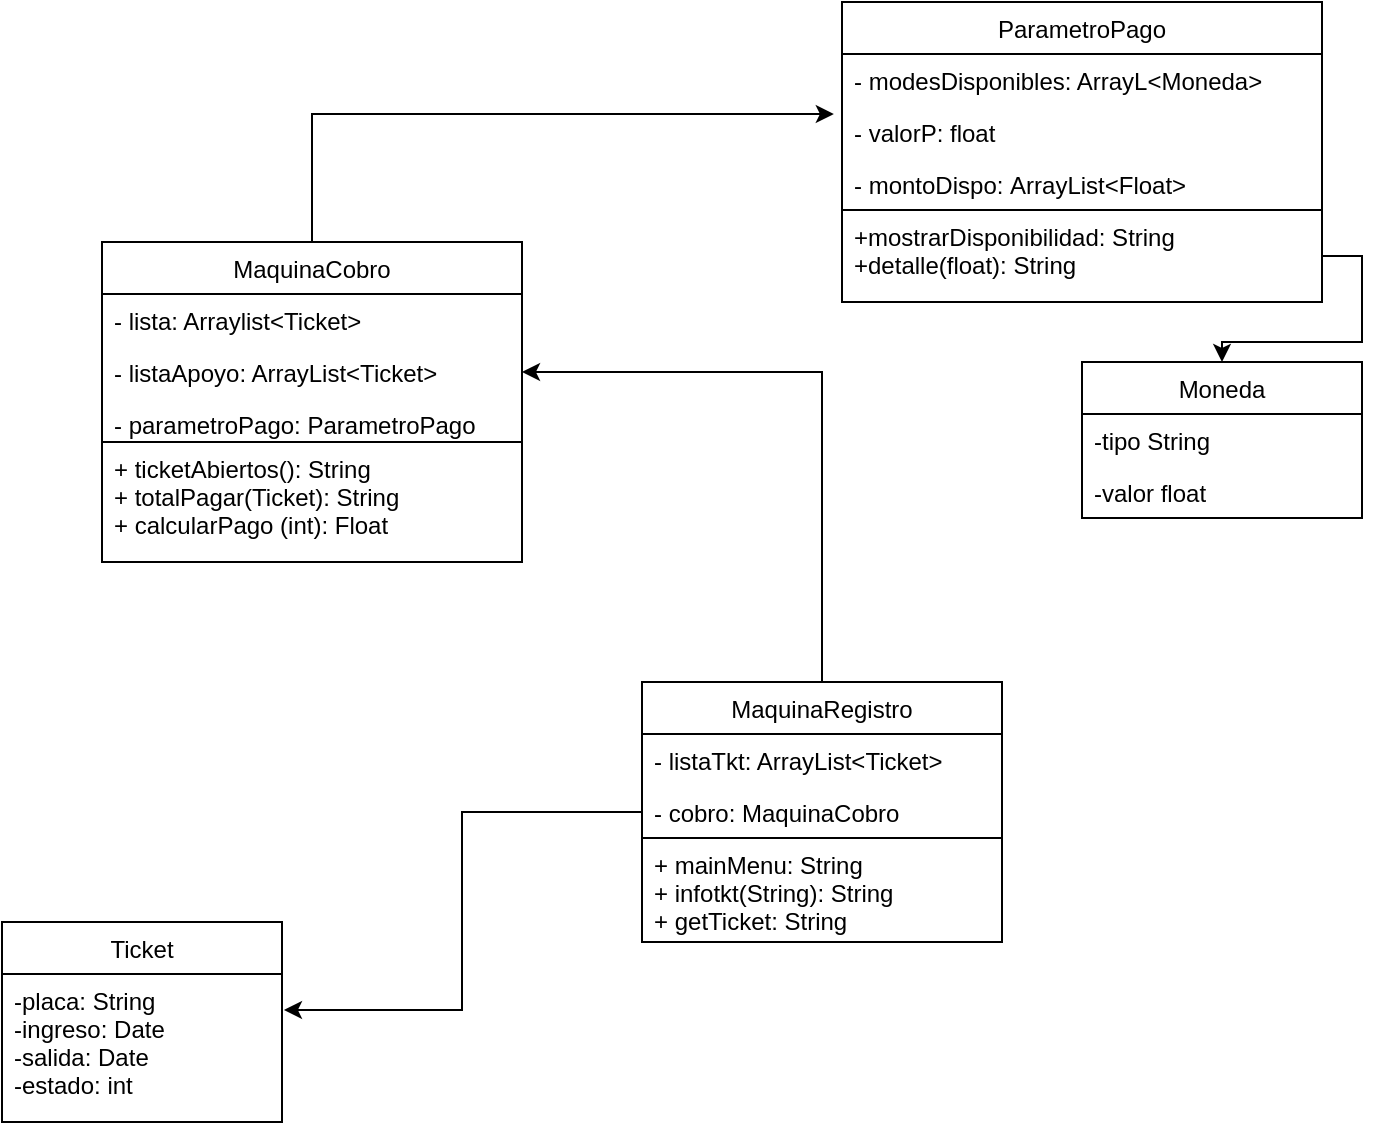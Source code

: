<mxfile version="12.9.2" type="device"><diagram id="OGSz7WF4SZs8yWWWYuGq" name="Page-1"><mxGraphModel dx="868" dy="450" grid="1" gridSize="10" guides="1" tooltips="1" connect="1" arrows="1" fold="1" page="1" pageScale="1" pageWidth="827" pageHeight="1169" math="0" shadow="0"><root><mxCell id="0"/><mxCell id="1" parent="0"/><mxCell id="w7C5bamRMysEt-3b7atg-36" style="edgeStyle=orthogonalEdgeStyle;rounded=0;orthogonalLoop=1;jettySize=auto;html=1;entryX=1;entryY=0.5;entryDx=0;entryDy=0;" edge="1" parent="1" source="w7C5bamRMysEt-3b7atg-9" target="w7C5bamRMysEt-3b7atg-3"><mxGeometry relative="1" as="geometry"/></mxCell><mxCell id="w7C5bamRMysEt-3b7atg-40" style="edgeStyle=orthogonalEdgeStyle;rounded=0;orthogonalLoop=1;jettySize=auto;html=1;entryX=-0.017;entryY=0.154;entryDx=0;entryDy=0;entryPerimeter=0;" edge="1" parent="1" source="w7C5bamRMysEt-3b7atg-1" target="w7C5bamRMysEt-3b7atg-33"><mxGeometry relative="1" as="geometry"/></mxCell><mxCell id="w7C5bamRMysEt-3b7atg-1" value="MaquinaCobro" style="swimlane;fontStyle=0;childLayout=stackLayout;horizontal=1;startSize=26;fillColor=none;horizontalStack=0;resizeParent=1;resizeParentMax=0;resizeLast=0;collapsible=1;marginBottom=0;" vertex="1" parent="1"><mxGeometry x="70" y="130" width="210" height="100" as="geometry"><mxRectangle x="70" y="130" width="90" height="26" as="alternateBounds"/></mxGeometry></mxCell><mxCell id="w7C5bamRMysEt-3b7atg-2" value="- lista: Arraylist&lt;Ticket&gt;&#10;" style="text;strokeColor=none;fillColor=none;align=left;verticalAlign=top;spacingLeft=4;spacingRight=4;overflow=hidden;rotatable=0;points=[[0,0.5],[1,0.5]];portConstraint=eastwest;" vertex="1" parent="w7C5bamRMysEt-3b7atg-1"><mxGeometry y="26" width="210" height="26" as="geometry"/></mxCell><mxCell id="w7C5bamRMysEt-3b7atg-3" value="- listaApoyo: ArrayList&lt;Ticket&gt;" style="text;strokeColor=none;fillColor=none;align=left;verticalAlign=top;spacingLeft=4;spacingRight=4;overflow=hidden;rotatable=0;points=[[0,0.5],[1,0.5]];portConstraint=eastwest;" vertex="1" parent="w7C5bamRMysEt-3b7atg-1"><mxGeometry y="52" width="210" height="26" as="geometry"/></mxCell><mxCell id="w7C5bamRMysEt-3b7atg-4" value="- parametroPago: ParametroPago" style="text;strokeColor=none;fillColor=none;align=left;verticalAlign=top;spacingLeft=4;spacingRight=4;overflow=hidden;rotatable=0;points=[[0,0.5],[1,0.5]];portConstraint=eastwest;" vertex="1" parent="w7C5bamRMysEt-3b7atg-1"><mxGeometry y="78" width="210" height="22" as="geometry"/></mxCell><mxCell id="w7C5bamRMysEt-3b7atg-26" value="+ ticketAbiertos(): String&#10;+ totalPagar(Ticket): String&#10;+ calcularPago (int): Float" style="text;strokeColor=#000000;fillColor=none;align=left;verticalAlign=top;spacingLeft=4;spacingRight=4;overflow=hidden;rotatable=0;points=[[0,0.5],[1,0.5]];portConstraint=eastwest;perimeterSpacing=0;" vertex="1" parent="1"><mxGeometry x="70" y="230" width="210" height="60" as="geometry"/></mxCell><mxCell id="w7C5bamRMysEt-3b7atg-31" value="ParametroPago" style="swimlane;fontStyle=0;childLayout=stackLayout;horizontal=1;startSize=26;fillColor=none;horizontalStack=0;resizeParent=1;resizeParentMax=0;resizeLast=0;collapsible=1;marginBottom=0;" vertex="1" parent="1"><mxGeometry x="440" y="10" width="240" height="150" as="geometry"/></mxCell><mxCell id="w7C5bamRMysEt-3b7atg-32" value="- modesDisponibles: ArrayL&lt;Moneda&gt;" style="text;strokeColor=none;fillColor=none;align=left;verticalAlign=top;spacingLeft=4;spacingRight=4;overflow=hidden;rotatable=0;points=[[0,0.5],[1,0.5]];portConstraint=eastwest;" vertex="1" parent="w7C5bamRMysEt-3b7atg-31"><mxGeometry y="26" width="240" height="26" as="geometry"/></mxCell><mxCell id="w7C5bamRMysEt-3b7atg-33" value="- valorP: float" style="text;strokeColor=none;fillColor=none;align=left;verticalAlign=top;spacingLeft=4;spacingRight=4;overflow=hidden;rotatable=0;points=[[0,0.5],[1,0.5]];portConstraint=eastwest;" vertex="1" parent="w7C5bamRMysEt-3b7atg-31"><mxGeometry y="52" width="240" height="26" as="geometry"/></mxCell><mxCell id="w7C5bamRMysEt-3b7atg-34" value="- montoDispo: ArrayList&lt;Float&gt;" style="text;strokeColor=none;fillColor=none;align=left;verticalAlign=top;spacingLeft=4;spacingRight=4;overflow=hidden;rotatable=0;points=[[0,0.5],[1,0.5]];portConstraint=eastwest;" vertex="1" parent="w7C5bamRMysEt-3b7atg-31"><mxGeometry y="78" width="240" height="26" as="geometry"/></mxCell><mxCell id="w7C5bamRMysEt-3b7atg-35" value="+mostrarDisponibilidad: String&#10;+detalle(float): String" style="text;strokeColor=#000000;fillColor=none;align=left;verticalAlign=top;spacingLeft=4;spacingRight=4;overflow=hidden;rotatable=0;points=[[0,0.5],[1,0.5]];portConstraint=eastwest;perimeterSpacing=0;" vertex="1" parent="w7C5bamRMysEt-3b7atg-31"><mxGeometry y="104" width="240" height="46" as="geometry"/></mxCell><mxCell id="w7C5bamRMysEt-3b7atg-5" value="Moneda" style="swimlane;fontStyle=0;childLayout=stackLayout;horizontal=1;startSize=26;fillColor=none;horizontalStack=0;resizeParent=1;resizeParentMax=0;resizeLast=0;collapsible=1;marginBottom=0;" vertex="1" parent="1"><mxGeometry x="560" y="190" width="140" height="78" as="geometry"/></mxCell><mxCell id="w7C5bamRMysEt-3b7atg-6" value="-tipo String" style="text;strokeColor=none;fillColor=none;align=left;verticalAlign=top;spacingLeft=4;spacingRight=4;overflow=hidden;rotatable=0;points=[[0,0.5],[1,0.5]];portConstraint=eastwest;" vertex="1" parent="w7C5bamRMysEt-3b7atg-5"><mxGeometry y="26" width="140" height="26" as="geometry"/></mxCell><mxCell id="w7C5bamRMysEt-3b7atg-7" value="-valor float" style="text;strokeColor=none;fillColor=none;align=left;verticalAlign=top;spacingLeft=4;spacingRight=4;overflow=hidden;rotatable=0;points=[[0,0.5],[1,0.5]];portConstraint=eastwest;" vertex="1" parent="w7C5bamRMysEt-3b7atg-5"><mxGeometry y="52" width="140" height="26" as="geometry"/></mxCell><mxCell id="w7C5bamRMysEt-3b7atg-37" style="edgeStyle=orthogonalEdgeStyle;rounded=0;orthogonalLoop=1;jettySize=auto;html=1;entryX=1.007;entryY=0.243;entryDx=0;entryDy=0;entryPerimeter=0;" edge="1" parent="1" source="w7C5bamRMysEt-3b7atg-11" target="w7C5bamRMysEt-3b7atg-18"><mxGeometry relative="1" as="geometry"/></mxCell><mxCell id="w7C5bamRMysEt-3b7atg-17" value="Ticket" style="swimlane;fontStyle=0;childLayout=stackLayout;horizontal=1;startSize=26;fillColor=none;horizontalStack=0;resizeParent=1;resizeParentMax=0;resizeLast=0;collapsible=1;marginBottom=0;" vertex="1" parent="1"><mxGeometry x="20" y="470" width="140" height="100" as="geometry"><mxRectangle x="580" y="414" width="60" height="26" as="alternateBounds"/></mxGeometry></mxCell><mxCell id="w7C5bamRMysEt-3b7atg-18" value="-placa: String&#10;-ingreso: Date&#10;-salida: Date&#10;-estado: int" style="text;strokeColor=none;fillColor=none;align=left;verticalAlign=top;spacingLeft=4;spacingRight=4;overflow=hidden;rotatable=0;points=[[0,0.5],[1,0.5]];portConstraint=eastwest;" vertex="1" parent="w7C5bamRMysEt-3b7atg-17"><mxGeometry y="26" width="140" height="74" as="geometry"/></mxCell><mxCell id="w7C5bamRMysEt-3b7atg-41" style="edgeStyle=orthogonalEdgeStyle;rounded=0;orthogonalLoop=1;jettySize=auto;html=1;" edge="1" parent="1" source="w7C5bamRMysEt-3b7atg-35" target="w7C5bamRMysEt-3b7atg-5"><mxGeometry relative="1" as="geometry"/></mxCell><mxCell id="w7C5bamRMysEt-3b7atg-9" value="MaquinaRegistro" style="swimlane;fontStyle=0;childLayout=stackLayout;horizontal=1;startSize=26;fillColor=none;horizontalStack=0;resizeParent=1;resizeParentMax=0;resizeLast=0;collapsible=1;marginBottom=0;" vertex="1" parent="1"><mxGeometry x="340" y="350" width="180" height="130" as="geometry"/></mxCell><mxCell id="w7C5bamRMysEt-3b7atg-10" value="- listaTkt: ArrayList&lt;Ticket&gt;" style="text;strokeColor=none;fillColor=none;align=left;verticalAlign=top;spacingLeft=4;spacingRight=4;overflow=hidden;rotatable=0;points=[[0,0.5],[1,0.5]];portConstraint=eastwest;" vertex="1" parent="w7C5bamRMysEt-3b7atg-9"><mxGeometry y="26" width="180" height="26" as="geometry"/></mxCell><mxCell id="w7C5bamRMysEt-3b7atg-11" value="- cobro: MaquinaCobro" style="text;strokeColor=none;fillColor=none;align=left;verticalAlign=top;spacingLeft=4;spacingRight=4;overflow=hidden;rotatable=0;points=[[0,0.5],[1,0.5]];portConstraint=eastwest;" vertex="1" parent="w7C5bamRMysEt-3b7atg-9"><mxGeometry y="52" width="180" height="26" as="geometry"/></mxCell><mxCell id="w7C5bamRMysEt-3b7atg-25" value="+ mainMenu: String&#10;+ infotkt(String): String&#10;+ getTicket: String" style="text;strokeColor=#000000;fillColor=none;align=left;verticalAlign=top;spacingLeft=4;spacingRight=4;overflow=hidden;rotatable=0;points=[[0,0.5],[1,0.5]];portConstraint=eastwest;perimeterSpacing=0;" vertex="1" parent="w7C5bamRMysEt-3b7atg-9"><mxGeometry y="78" width="180" height="52" as="geometry"/></mxCell></root></mxGraphModel></diagram></mxfile>